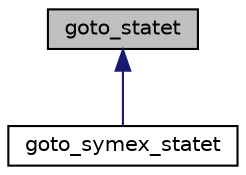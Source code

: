 digraph "goto_statet"
{
 // LATEX_PDF_SIZE
  bgcolor="transparent";
  edge [fontname="Helvetica",fontsize="10",labelfontname="Helvetica",labelfontsize="10"];
  node [fontname="Helvetica",fontsize="10",shape=record];
  Node1 [label="goto_statet",height=0.2,width=0.4,color="black", fillcolor="grey75", style="filled", fontcolor="black",tooltip="Container for data that varies per program point, e.g."];
  Node1 -> Node2 [dir="back",color="midnightblue",fontsize="10",style="solid",fontname="Helvetica"];
  Node2 [label="goto_symex_statet",height=0.2,width=0.4,color="black",URL="$classgoto__symex__statet.html",tooltip="Central data structure: state."];
}
